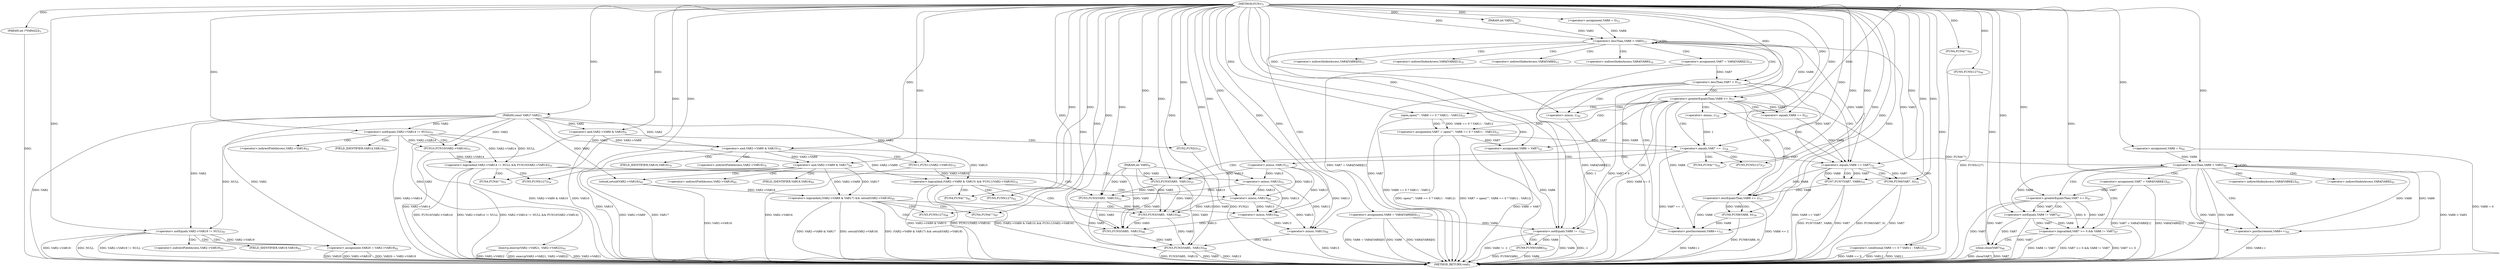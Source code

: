 digraph "FUN1" {  
"8" [label = <(METHOD,FUN1)<SUB>1</SUB>> ]
"235" [label = <(METHOD_RETURN,void)<SUB>1</SUB>> ]
"9" [label = <(PARAM,const VAR1* VAR2)<SUB>1</SUB>> ]
"10" [label = <(PARAM,int VAR3)<SUB>2</SUB>> ]
"11" [label = <(PARAM,int (*VAR4)[2])<SUB>3</SUB>> ]
"12" [label = <(PARAM,int VAR5)<SUB>4</SUB>> ]
"220" [label = <(execvp,execvp(VAR2-&gt;VAR21, VAR2-&gt;VAR22))<SUB>95</SUB>> ]
"227" [label = <(FUN3,FUN3(VAR5, -VAR13))<SUB>96</SUB>> ]
"231" [label = <(FUN4,FUN4(&quot;&quot;))<SUB>97</SUB>> ]
"233" [label = <(FUN5,FUN5(127))<SUB>98</SUB>> ]
"18" [label = <(&lt;operator&gt;.and,VAR2-&gt;VAR9 &amp; VAR10)<SUB>9</SUB>> ]
"30" [label = <(&lt;operator&gt;.lessThan,VAR8 &lt; VAR3)<SUB>12</SUB>> ]
"33" [label = <(&lt;operator&gt;.postIncrement,VAR8++)<SUB>12</SUB>> ]
"124" [label = <(&lt;operator&gt;.lessThan,VAR8 &lt; VAR3)<SUB>44</SUB>> ]
"127" [label = <(&lt;operator&gt;.postIncrement,VAR8++)<SUB>44</SUB>> ]
"149" [label = <(&lt;operator&gt;.logicalAnd,VAR2-&gt;VAR14 != NULL &amp;&amp; FUN10(VAR2-&gt;VAR14))<SUB>51</SUB>> ]
"169" [label = <(&lt;operator&gt;.logicalAnd,(VAR2-&gt;VAR9 &amp; VAR15) &amp;&amp; FUN11(VAR2-&gt;VAR16))<SUB>79</SUB>> ]
"189" [label = <(&lt;operator&gt;.logicalAnd,(VAR2-&gt;VAR9 &amp; VAR17) &amp;&amp; setuid(VAR2-&gt;VAR18))<SUB>85</SUB>> ]
"209" [label = <(&lt;operator&gt;.notEquals,VAR2-&gt;VAR19 != NULL)<SUB>91</SUB>> ]
"24" [label = <(FUN2,FUN2())<SUB>10</SUB>> ]
"27" [label = <(&lt;operator&gt;.assignment,VAR8 = 0)<SUB>12</SUB>> ]
"36" [label = <(&lt;operator&gt;.assignment,VAR6 = VAR4[VAR8][0])<SUB>13</SUB>> ]
"43" [label = <(&lt;operator&gt;.assignment,VAR7 = VAR4[VAR8][1])<SUB>14</SUB>> ]
"121" [label = <(&lt;operator&gt;.assignment,VAR8 = 0)<SUB>44</SUB>> ]
"130" [label = <(&lt;operator&gt;.assignment,VAR7 = VAR4[VAR8][1])<SUB>45</SUB>> ]
"160" [label = <(FUN3,FUN3(VAR5, -VAR13))<SUB>52</SUB>> ]
"164" [label = <(FUN4,FUN4(&quot;&quot;))<SUB>53</SUB>> ]
"166" [label = <(FUN5,FUN5(127))<SUB>54</SUB>> ]
"180" [label = <(FUN3,FUN3(VAR5, -VAR13))<SUB>80</SUB>> ]
"184" [label = <(FUN4,FUN4(&quot;&quot;))<SUB>81</SUB>> ]
"186" [label = <(FUN5,FUN5(127))<SUB>82</SUB>> ]
"200" [label = <(FUN3,FUN3(VAR5, -VAR13))<SUB>86</SUB>> ]
"204" [label = <(FUN4,FUN4(&quot;&quot;))<SUB>87</SUB>> ]
"206" [label = <(FUN5,FUN5(127))<SUB>88</SUB>> ]
"215" [label = <(&lt;operator&gt;.assignment,VAR20 = VAR2-&gt;VAR19)<SUB>92</SUB>> ]
"229" [label = <(&lt;operator&gt;.minus,-VAR13)<SUB>96</SUB>> ]
"51" [label = <(&lt;operator&gt;.lessThan,VAR7 &lt; 0)<SUB>16</SUB>> ]
"91" [label = <(&lt;operator&gt;.equals,VAR8 == VAR7)<SUB>32</SUB>> ]
"104" [label = <(&lt;operator&gt;.lessEqualsThan,VAR8 &lt;= 2)<SUB>37</SUB>> ]
"112" [label = <(&lt;operator&gt;.notEquals,VAR6 != -1)<SUB>40</SUB>> ]
"138" [label = <(&lt;operator&gt;.logicalAnd,VAR7 &gt;= 0 &amp;&amp; VAR8 != VAR7)<SUB>47</SUB>> ]
"150" [label = <(&lt;operator&gt;.notEquals,VAR2-&gt;VAR14 != NULL)<SUB>51</SUB>> ]
"155" [label = <(FUN10,FUN10(VAR2-&gt;VAR14))<SUB>51</SUB>> ]
"170" [label = <(&lt;operator&gt;.and,VAR2-&gt;VAR9 &amp; VAR15)<SUB>79</SUB>> ]
"175" [label = <(FUN11,FUN11(VAR2-&gt;VAR16))<SUB>79</SUB>> ]
"190" [label = <(&lt;operator&gt;.and,VAR2-&gt;VAR9 &amp; VAR17)<SUB>85</SUB>> ]
"195" [label = <(setuid,setuid(VAR2-&gt;VAR18))<SUB>85</SUB>> ]
"95" [label = <(FUN6,FUN6(VAR7, 0))<SUB>33</SUB>> ]
"108" [label = <(FUN8,FUN8(VAR8, 0))<SUB>38</SUB>> ]
"117" [label = <(FUN9,FUN9(VAR6))<SUB>41</SUB>> ]
"146" [label = <(close,close(VAR7))<SUB>48</SUB>> ]
"162" [label = <(&lt;operator&gt;.minus,-VAR13)<SUB>52</SUB>> ]
"182" [label = <(&lt;operator&gt;.minus,-VAR13)<SUB>80</SUB>> ]
"202" [label = <(&lt;operator&gt;.minus,-VAR13)<SUB>86</SUB>> ]
"56" [label = <(&lt;operator&gt;.greaterEqualsThan,VAR8 &gt;= 3)<SUB>17</SUB>> ]
"100" [label = <(FUN7,FUN7(VAR7, VAR8))<SUB>35</SUB>> ]
"114" [label = <(&lt;operator&gt;.minus,-1)<SUB>40</SUB>> ]
"139" [label = <(&lt;operator&gt;.greaterEqualsThan,VAR7 &gt;= 0)<SUB>47</SUB>> ]
"142" [label = <(&lt;operator&gt;.notEquals,VAR8 != VAR7)<SUB>47</SUB>> ]
"63" [label = <(&lt;operator&gt;.assignment,VAR7 = open(&quot;&quot;, VAR8 == 0 ? VAR11 : VAR12))<SUB>21</SUB>> ]
"73" [label = <(&lt;operator&gt;.assignment,VAR6 = VAR7)<SUB>22</SUB>> ]
"77" [label = <(&lt;operator&gt;.equals,VAR7 == -1)<SUB>24</SUB>> ]
"65" [label = <(open,open(&quot;&quot;, VAR8 == 0 ? VAR11 : VAR12))<SUB>21</SUB>> ]
"82" [label = <(FUN3,FUN3(VAR5, -VAR13))<SUB>25</SUB>> ]
"86" [label = <(FUN4,FUN4(&quot;&quot;))<SUB>26</SUB>> ]
"88" [label = <(FUN5,FUN5(127))<SUB>27</SUB>> ]
"67" [label = <(&lt;operator&gt;.conditional,VAR8 == 0 ? VAR11 : VAR12)<SUB>21</SUB>> ]
"79" [label = <(&lt;operator&gt;.minus,-1)<SUB>24</SUB>> ]
"68" [label = <(&lt;operator&gt;.equals,VAR8 == 0)<SUB>21</SUB>> ]
"84" [label = <(&lt;operator&gt;.minus,-VAR13)<SUB>25</SUB>> ]
"38" [label = <(&lt;operator&gt;.indirectIndexAccess,VAR4[VAR8][0])<SUB>13</SUB>> ]
"45" [label = <(&lt;operator&gt;.indirectIndexAccess,VAR4[VAR8][1])<SUB>14</SUB>> ]
"132" [label = <(&lt;operator&gt;.indirectIndexAccess,VAR4[VAR8][1])<SUB>45</SUB>> ]
"156" [label = <(&lt;operator&gt;.indirectFieldAccess,VAR2-&gt;VAR14)<SUB>51</SUB>> ]
"176" [label = <(&lt;operator&gt;.indirectFieldAccess,VAR2-&gt;VAR16)<SUB>79</SUB>> ]
"196" [label = <(&lt;operator&gt;.indirectFieldAccess,VAR2-&gt;VAR18)<SUB>85</SUB>> ]
"217" [label = <(&lt;operator&gt;.indirectFieldAccess,VAR2-&gt;VAR19)<SUB>92</SUB>> ]
"39" [label = <(&lt;operator&gt;.indirectIndexAccess,VAR4[VAR8])<SUB>13</SUB>> ]
"46" [label = <(&lt;operator&gt;.indirectIndexAccess,VAR4[VAR8])<SUB>14</SUB>> ]
"133" [label = <(&lt;operator&gt;.indirectIndexAccess,VAR4[VAR8])<SUB>45</SUB>> ]
"158" [label = <(FIELD_IDENTIFIER,VAR14,VAR14)<SUB>51</SUB>> ]
"178" [label = <(FIELD_IDENTIFIER,VAR16,VAR16)<SUB>79</SUB>> ]
"198" [label = <(FIELD_IDENTIFIER,VAR18,VAR18)<SUB>85</SUB>> ]
"219" [label = <(FIELD_IDENTIFIER,VAR19,VAR19)<SUB>92</SUB>> ]
  "9" -> "235"  [ label = "DDG: VAR2"] 
  "11" -> "235"  [ label = "DDG: "] 
  "18" -> "235"  [ label = "DDG: VAR2-&gt;VAR9 &amp; VAR10"] 
  "24" -> "235"  [ label = "DDG: FUN2()"] 
  "121" -> "235"  [ label = "DDG: VAR8 = 0"] 
  "124" -> "235"  [ label = "DDG: VAR8"] 
  "124" -> "235"  [ label = "DDG: VAR3"] 
  "124" -> "235"  [ label = "DDG: VAR8 &lt; VAR3"] 
  "150" -> "235"  [ label = "DDG: VAR2-&gt;VAR14"] 
  "149" -> "235"  [ label = "DDG: VAR2-&gt;VAR14 != NULL"] 
  "155" -> "235"  [ label = "DDG: VAR2-&gt;VAR14"] 
  "149" -> "235"  [ label = "DDG: FUN10(VAR2-&gt;VAR14)"] 
  "149" -> "235"  [ label = "DDG: VAR2-&gt;VAR14 != NULL &amp;&amp; FUN10(VAR2-&gt;VAR14)"] 
  "169" -> "235"  [ label = "DDG: VAR2-&gt;VAR9 &amp; VAR15"] 
  "175" -> "235"  [ label = "DDG: VAR2-&gt;VAR16"] 
  "169" -> "235"  [ label = "DDG: FUN11(VAR2-&gt;VAR16)"] 
  "169" -> "235"  [ label = "DDG: (VAR2-&gt;VAR9 &amp; VAR15) &amp;&amp; FUN11(VAR2-&gt;VAR16)"] 
  "190" -> "235"  [ label = "DDG: VAR2-&gt;VAR9"] 
  "189" -> "235"  [ label = "DDG: VAR2-&gt;VAR9 &amp; VAR17"] 
  "195" -> "235"  [ label = "DDG: VAR2-&gt;VAR18"] 
  "189" -> "235"  [ label = "DDG: setuid(VAR2-&gt;VAR18)"] 
  "189" -> "235"  [ label = "DDG: (VAR2-&gt;VAR9 &amp; VAR17) &amp;&amp; setuid(VAR2-&gt;VAR18)"] 
  "209" -> "235"  [ label = "DDG: VAR2-&gt;VAR19"] 
  "209" -> "235"  [ label = "DDG: NULL"] 
  "209" -> "235"  [ label = "DDG: VAR2-&gt;VAR19 != NULL"] 
  "215" -> "235"  [ label = "DDG: VAR2-&gt;VAR19"] 
  "215" -> "235"  [ label = "DDG: VAR20 = VAR2-&gt;VAR19"] 
  "220" -> "235"  [ label = "DDG: VAR2-&gt;VAR21"] 
  "220" -> "235"  [ label = "DDG: VAR2-&gt;VAR22"] 
  "220" -> "235"  [ label = "DDG: execvp(VAR2-&gt;VAR21, VAR2-&gt;VAR22)"] 
  "227" -> "235"  [ label = "DDG: VAR5"] 
  "229" -> "235"  [ label = "DDG: VAR13"] 
  "227" -> "235"  [ label = "DDG: -VAR13"] 
  "227" -> "235"  [ label = "DDG: FUN3(VAR5, -VAR13)"] 
  "231" -> "235"  [ label = "DDG: FUN4(&quot;&quot;)"] 
  "233" -> "235"  [ label = "DDG: FUN5(127)"] 
  "130" -> "235"  [ label = "DDG: VAR4[VAR8][1]"] 
  "130" -> "235"  [ label = "DDG: VAR7 = VAR4[VAR8][1]"] 
  "139" -> "235"  [ label = "DDG: VAR7"] 
  "138" -> "235"  [ label = "DDG: VAR7 &gt;= 0"] 
  "142" -> "235"  [ label = "DDG: VAR7"] 
  "138" -> "235"  [ label = "DDG: VAR8 != VAR7"] 
  "138" -> "235"  [ label = "DDG: VAR7 &gt;= 0 &amp;&amp; VAR8 != VAR7"] 
  "146" -> "235"  [ label = "DDG: VAR7"] 
  "146" -> "235"  [ label = "DDG: close(VAR7)"] 
  "127" -> "235"  [ label = "DDG: VAR8++"] 
  "36" -> "235"  [ label = "DDG: VAR6"] 
  "36" -> "235"  [ label = "DDG: VAR4[VAR8][0]"] 
  "36" -> "235"  [ label = "DDG: VAR6 = VAR4[VAR8][0]"] 
  "43" -> "235"  [ label = "DDG: VAR4[VAR8][1]"] 
  "43" -> "235"  [ label = "DDG: VAR7 = VAR4[VAR8][1]"] 
  "51" -> "235"  [ label = "DDG: VAR7"] 
  "51" -> "235"  [ label = "DDG: VAR7 &lt; 0"] 
  "56" -> "235"  [ label = "DDG: VAR8 &gt;= 3"] 
  "67" -> "235"  [ label = "DDG: VAR8 == 0"] 
  "67" -> "235"  [ label = "DDG: VAR12"] 
  "65" -> "235"  [ label = "DDG: VAR8 == 0 ? VAR11 : VAR12"] 
  "63" -> "235"  [ label = "DDG: open(&quot;&quot;, VAR8 == 0 ? VAR11 : VAR12)"] 
  "63" -> "235"  [ label = "DDG: VAR7 = open(&quot;&quot;, VAR8 == 0 ? VAR11 : VAR12)"] 
  "73" -> "235"  [ label = "DDG: VAR6 = VAR7"] 
  "77" -> "235"  [ label = "DDG: VAR7 == -1"] 
  "91" -> "235"  [ label = "DDG: VAR8 == VAR7"] 
  "100" -> "235"  [ label = "DDG: VAR7"] 
  "100" -> "235"  [ label = "DDG: FUN7(VAR7, VAR8)"] 
  "95" -> "235"  [ label = "DDG: VAR7"] 
  "95" -> "235"  [ label = "DDG: FUN6(VAR7, 0)"] 
  "104" -> "235"  [ label = "DDG: VAR8 &lt;= 2"] 
  "108" -> "235"  [ label = "DDG: FUN8(VAR8, 0)"] 
  "112" -> "235"  [ label = "DDG: VAR6"] 
  "112" -> "235"  [ label = "DDG: -1"] 
  "112" -> "235"  [ label = "DDG: VAR6 != -1"] 
  "117" -> "235"  [ label = "DDG: VAR6"] 
  "117" -> "235"  [ label = "DDG: FUN9(VAR6)"] 
  "33" -> "235"  [ label = "DDG: VAR8++"] 
  "67" -> "235"  [ label = "DDG: VAR11"] 
  "18" -> "235"  [ label = "DDG: VAR10"] 
  "215" -> "235"  [ label = "DDG: VAR20"] 
  "170" -> "235"  [ label = "DDG: VAR15"] 
  "190" -> "235"  [ label = "DDG: VAR17"] 
  "8" -> "9"  [ label = "DDG: "] 
  "8" -> "10"  [ label = "DDG: "] 
  "8" -> "11"  [ label = "DDG: "] 
  "8" -> "12"  [ label = "DDG: "] 
  "9" -> "220"  [ label = "DDG: VAR2"] 
  "12" -> "227"  [ label = "DDG: VAR5"] 
  "160" -> "227"  [ label = "DDG: VAR5"] 
  "180" -> "227"  [ label = "DDG: VAR5"] 
  "200" -> "227"  [ label = "DDG: VAR5"] 
  "82" -> "227"  [ label = "DDG: VAR5"] 
  "8" -> "227"  [ label = "DDG: "] 
  "229" -> "227"  [ label = "DDG: VAR13"] 
  "8" -> "231"  [ label = "DDG: "] 
  "8" -> "233"  [ label = "DDG: "] 
  "9" -> "18"  [ label = "DDG: VAR2"] 
  "8" -> "18"  [ label = "DDG: "] 
  "8" -> "24"  [ label = "DDG: "] 
  "8" -> "27"  [ label = "DDG: "] 
  "27" -> "30"  [ label = "DDG: VAR8"] 
  "33" -> "30"  [ label = "DDG: VAR8"] 
  "8" -> "30"  [ label = "DDG: "] 
  "10" -> "30"  [ label = "DDG: VAR3"] 
  "56" -> "33"  [ label = "DDG: VAR8"] 
  "104" -> "33"  [ label = "DDG: VAR8"] 
  "108" -> "33"  [ label = "DDG: VAR8"] 
  "8" -> "33"  [ label = "DDG: "] 
  "8" -> "121"  [ label = "DDG: "] 
  "121" -> "124"  [ label = "DDG: VAR8"] 
  "127" -> "124"  [ label = "DDG: VAR8"] 
  "8" -> "124"  [ label = "DDG: "] 
  "30" -> "124"  [ label = "DDG: VAR3"] 
  "124" -> "127"  [ label = "DDG: VAR8"] 
  "142" -> "127"  [ label = "DDG: VAR8"] 
  "8" -> "127"  [ label = "DDG: "] 
  "150" -> "149"  [ label = "DDG: VAR2-&gt;VAR14"] 
  "150" -> "149"  [ label = "DDG: NULL"] 
  "155" -> "149"  [ label = "DDG: VAR2-&gt;VAR14"] 
  "170" -> "169"  [ label = "DDG: VAR2-&gt;VAR9"] 
  "170" -> "169"  [ label = "DDG: VAR15"] 
  "175" -> "169"  [ label = "DDG: VAR2-&gt;VAR16"] 
  "190" -> "189"  [ label = "DDG: VAR2-&gt;VAR9"] 
  "190" -> "189"  [ label = "DDG: VAR17"] 
  "195" -> "189"  [ label = "DDG: VAR2-&gt;VAR18"] 
  "9" -> "209"  [ label = "DDG: VAR2"] 
  "150" -> "209"  [ label = "DDG: NULL"] 
  "8" -> "209"  [ label = "DDG: "] 
  "9" -> "215"  [ label = "DDG: VAR2"] 
  "209" -> "215"  [ label = "DDG: VAR2-&gt;VAR19"] 
  "162" -> "229"  [ label = "DDG: VAR13"] 
  "182" -> "229"  [ label = "DDG: VAR13"] 
  "202" -> "229"  [ label = "DDG: VAR13"] 
  "84" -> "229"  [ label = "DDG: VAR13"] 
  "8" -> "229"  [ label = "DDG: "] 
  "9" -> "150"  [ label = "DDG: VAR2"] 
  "8" -> "150"  [ label = "DDG: "] 
  "9" -> "155"  [ label = "DDG: VAR2"] 
  "150" -> "155"  [ label = "DDG: VAR2-&gt;VAR14"] 
  "12" -> "160"  [ label = "DDG: VAR5"] 
  "82" -> "160"  [ label = "DDG: VAR5"] 
  "8" -> "160"  [ label = "DDG: "] 
  "162" -> "160"  [ label = "DDG: VAR13"] 
  "8" -> "164"  [ label = "DDG: "] 
  "8" -> "166"  [ label = "DDG: "] 
  "9" -> "170"  [ label = "DDG: VAR2"] 
  "18" -> "170"  [ label = "DDG: VAR2-&gt;VAR9"] 
  "8" -> "170"  [ label = "DDG: "] 
  "9" -> "175"  [ label = "DDG: VAR2"] 
  "12" -> "180"  [ label = "DDG: VAR5"] 
  "160" -> "180"  [ label = "DDG: VAR5"] 
  "82" -> "180"  [ label = "DDG: VAR5"] 
  "8" -> "180"  [ label = "DDG: "] 
  "182" -> "180"  [ label = "DDG: VAR13"] 
  "8" -> "184"  [ label = "DDG: "] 
  "8" -> "186"  [ label = "DDG: "] 
  "9" -> "190"  [ label = "DDG: VAR2"] 
  "170" -> "190"  [ label = "DDG: VAR2-&gt;VAR9"] 
  "8" -> "190"  [ label = "DDG: "] 
  "9" -> "195"  [ label = "DDG: VAR2"] 
  "12" -> "200"  [ label = "DDG: VAR5"] 
  "160" -> "200"  [ label = "DDG: VAR5"] 
  "180" -> "200"  [ label = "DDG: VAR5"] 
  "82" -> "200"  [ label = "DDG: VAR5"] 
  "8" -> "200"  [ label = "DDG: "] 
  "202" -> "200"  [ label = "DDG: VAR13"] 
  "8" -> "204"  [ label = "DDG: "] 
  "8" -> "206"  [ label = "DDG: "] 
  "43" -> "51"  [ label = "DDG: VAR7"] 
  "8" -> "51"  [ label = "DDG: "] 
  "30" -> "91"  [ label = "DDG: VAR8"] 
  "68" -> "91"  [ label = "DDG: VAR8"] 
  "8" -> "91"  [ label = "DDG: "] 
  "51" -> "91"  [ label = "DDG: VAR7"] 
  "77" -> "91"  [ label = "DDG: VAR7"] 
  "91" -> "104"  [ label = "DDG: VAR8"] 
  "100" -> "104"  [ label = "DDG: VAR8"] 
  "8" -> "104"  [ label = "DDG: "] 
  "36" -> "112"  [ label = "DDG: VAR6"] 
  "73" -> "112"  [ label = "DDG: VAR6"] 
  "8" -> "112"  [ label = "DDG: "] 
  "114" -> "112"  [ label = "DDG: 1"] 
  "139" -> "138"  [ label = "DDG: VAR7"] 
  "139" -> "138"  [ label = "DDG: 0"] 
  "142" -> "138"  [ label = "DDG: VAR8"] 
  "142" -> "138"  [ label = "DDG: VAR7"] 
  "84" -> "162"  [ label = "DDG: VAR13"] 
  "8" -> "162"  [ label = "DDG: "] 
  "162" -> "182"  [ label = "DDG: VAR13"] 
  "84" -> "182"  [ label = "DDG: VAR13"] 
  "8" -> "182"  [ label = "DDG: "] 
  "162" -> "202"  [ label = "DDG: VAR13"] 
  "182" -> "202"  [ label = "DDG: VAR13"] 
  "84" -> "202"  [ label = "DDG: VAR13"] 
  "8" -> "202"  [ label = "DDG: "] 
  "91" -> "95"  [ label = "DDG: VAR7"] 
  "8" -> "95"  [ label = "DDG: "] 
  "104" -> "108"  [ label = "DDG: VAR8"] 
  "8" -> "108"  [ label = "DDG: "] 
  "8" -> "114"  [ label = "DDG: "] 
  "112" -> "117"  [ label = "DDG: VAR6"] 
  "8" -> "117"  [ label = "DDG: "] 
  "130" -> "139"  [ label = "DDG: VAR7"] 
  "8" -> "139"  [ label = "DDG: "] 
  "124" -> "142"  [ label = "DDG: VAR8"] 
  "8" -> "142"  [ label = "DDG: "] 
  "139" -> "142"  [ label = "DDG: VAR7"] 
  "139" -> "146"  [ label = "DDG: VAR7"] 
  "142" -> "146"  [ label = "DDG: VAR7"] 
  "8" -> "146"  [ label = "DDG: "] 
  "30" -> "56"  [ label = "DDG: VAR8"] 
  "8" -> "56"  [ label = "DDG: "] 
  "91" -> "100"  [ label = "DDG: VAR7"] 
  "8" -> "100"  [ label = "DDG: "] 
  "91" -> "100"  [ label = "DDG: VAR8"] 
  "65" -> "63"  [ label = "DDG: &quot;&quot;"] 
  "65" -> "63"  [ label = "DDG: VAR8 == 0 ? VAR11 : VAR12"] 
  "63" -> "73"  [ label = "DDG: VAR7"] 
  "8" -> "73"  [ label = "DDG: "] 
  "8" -> "65"  [ label = "DDG: "] 
  "8" -> "77"  [ label = "DDG: "] 
  "63" -> "77"  [ label = "DDG: VAR7"] 
  "79" -> "77"  [ label = "DDG: 1"] 
  "8" -> "67"  [ label = "DDG: "] 
  "8" -> "79"  [ label = "DDG: "] 
  "12" -> "82"  [ label = "DDG: VAR5"] 
  "8" -> "82"  [ label = "DDG: "] 
  "84" -> "82"  [ label = "DDG: VAR13"] 
  "8" -> "86"  [ label = "DDG: "] 
  "8" -> "88"  [ label = "DDG: "] 
  "56" -> "68"  [ label = "DDG: VAR8"] 
  "8" -> "68"  [ label = "DDG: "] 
  "8" -> "84"  [ label = "DDG: "] 
  "18" -> "24"  [ label = "CDG: "] 
  "30" -> "30"  [ label = "CDG: "] 
  "30" -> "51"  [ label = "CDG: "] 
  "30" -> "38"  [ label = "CDG: "] 
  "30" -> "43"  [ label = "CDG: "] 
  "30" -> "33"  [ label = "CDG: "] 
  "30" -> "36"  [ label = "CDG: "] 
  "30" -> "46"  [ label = "CDG: "] 
  "30" -> "45"  [ label = "CDG: "] 
  "30" -> "39"  [ label = "CDG: "] 
  "124" -> "132"  [ label = "CDG: "] 
  "124" -> "138"  [ label = "CDG: "] 
  "124" -> "130"  [ label = "CDG: "] 
  "124" -> "127"  [ label = "CDG: "] 
  "124" -> "139"  [ label = "CDG: "] 
  "124" -> "124"  [ label = "CDG: "] 
  "124" -> "133"  [ label = "CDG: "] 
  "149" -> "162"  [ label = "CDG: "] 
  "149" -> "164"  [ label = "CDG: "] 
  "149" -> "160"  [ label = "CDG: "] 
  "149" -> "166"  [ label = "CDG: "] 
  "169" -> "184"  [ label = "CDG: "] 
  "169" -> "182"  [ label = "CDG: "] 
  "169" -> "186"  [ label = "CDG: "] 
  "169" -> "180"  [ label = "CDG: "] 
  "189" -> "204"  [ label = "CDG: "] 
  "189" -> "206"  [ label = "CDG: "] 
  "189" -> "202"  [ label = "CDG: "] 
  "189" -> "200"  [ label = "CDG: "] 
  "209" -> "215"  [ label = "CDG: "] 
  "209" -> "217"  [ label = "CDG: "] 
  "209" -> "219"  [ label = "CDG: "] 
  "150" -> "155"  [ label = "CDG: "] 
  "150" -> "158"  [ label = "CDG: "] 
  "150" -> "156"  [ label = "CDG: "] 
  "170" -> "178"  [ label = "CDG: "] 
  "170" -> "176"  [ label = "CDG: "] 
  "170" -> "175"  [ label = "CDG: "] 
  "190" -> "196"  [ label = "CDG: "] 
  "190" -> "198"  [ label = "CDG: "] 
  "190" -> "195"  [ label = "CDG: "] 
  "51" -> "114"  [ label = "CDG: "] 
  "51" -> "56"  [ label = "CDG: "] 
  "51" -> "104"  [ label = "CDG: "] 
  "51" -> "91"  [ label = "CDG: "] 
  "51" -> "112"  [ label = "CDG: "] 
  "91" -> "95"  [ label = "CDG: "] 
  "91" -> "100"  [ label = "CDG: "] 
  "104" -> "108"  [ label = "CDG: "] 
  "112" -> "117"  [ label = "CDG: "] 
  "138" -> "146"  [ label = "CDG: "] 
  "139" -> "142"  [ label = "CDG: "] 
  "56" -> "68"  [ label = "CDG: "] 
  "56" -> "73"  [ label = "CDG: "] 
  "56" -> "77"  [ label = "CDG: "] 
  "56" -> "114"  [ label = "CDG: "] 
  "56" -> "67"  [ label = "CDG: "] 
  "56" -> "104"  [ label = "CDG: "] 
  "56" -> "91"  [ label = "CDG: "] 
  "56" -> "112"  [ label = "CDG: "] 
  "56" -> "79"  [ label = "CDG: "] 
  "56" -> "65"  [ label = "CDG: "] 
  "56" -> "63"  [ label = "CDG: "] 
  "77" -> "84"  [ label = "CDG: "] 
  "77" -> "88"  [ label = "CDG: "] 
  "77" -> "86"  [ label = "CDG: "] 
  "77" -> "82"  [ label = "CDG: "] 
}
